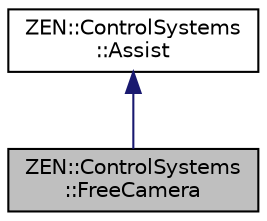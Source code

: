 digraph "ZEN::ControlSystems::FreeCamera"
{
 // LATEX_PDF_SIZE
  edge [fontname="Helvetica",fontsize="10",labelfontname="Helvetica",labelfontsize="10"];
  node [fontname="Helvetica",fontsize="10",shape=record];
  Node1 [label="ZEN::ControlSystems\l::FreeCamera",height=0.2,width=0.4,color="black", fillcolor="grey75", style="filled", fontcolor="black",tooltip=" "];
  Node2 -> Node1 [dir="back",color="midnightblue",fontsize="10",style="solid",fontname="Helvetica"];
  Node2 [label="ZEN::ControlSystems\l::Assist",height=0.2,width=0.4,color="black", fillcolor="white", style="filled",URL="$classZEN_1_1ControlSystems_1_1Assist.html",tooltip=" "];
}
